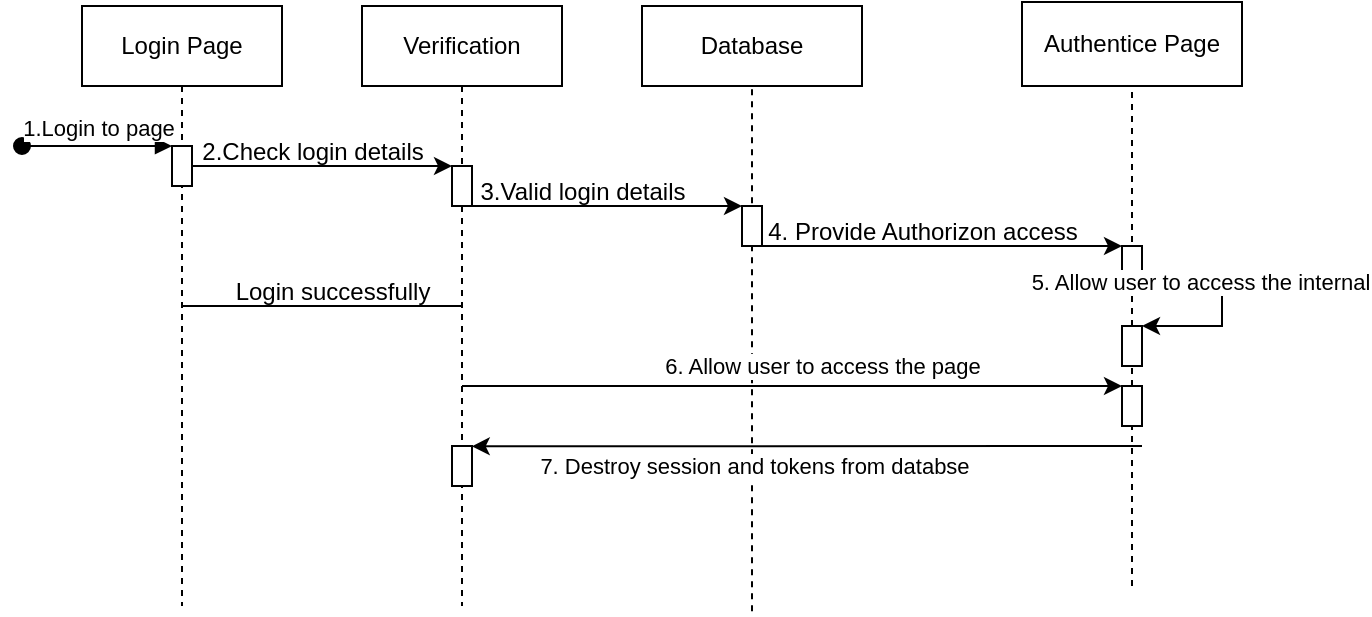 <mxfile version="22.1.11" type="device">
  <diagram name="Page-1" id="2YBvvXClWsGukQMizWep">
    <mxGraphModel dx="518" dy="303" grid="1" gridSize="10" guides="1" tooltips="1" connect="1" arrows="1" fold="1" page="1" pageScale="1" pageWidth="850" pageHeight="1100" math="0" shadow="0">
      <root>
        <mxCell id="0" />
        <mxCell id="1" parent="0" />
        <mxCell id="aM9ryv3xv72pqoxQDRHE-1" value="Login Page" style="shape=umlLifeline;perimeter=lifelinePerimeter;whiteSpace=wrap;html=1;container=0;dropTarget=0;collapsible=0;recursiveResize=0;outlineConnect=0;portConstraint=eastwest;newEdgeStyle={&quot;edgeStyle&quot;:&quot;elbowEdgeStyle&quot;,&quot;elbow&quot;:&quot;vertical&quot;,&quot;curved&quot;:0,&quot;rounded&quot;:0};" parent="1" vertex="1">
          <mxGeometry x="40" y="40" width="100" height="300" as="geometry" />
        </mxCell>
        <mxCell id="aM9ryv3xv72pqoxQDRHE-2" value="" style="html=1;points=[];perimeter=orthogonalPerimeter;outlineConnect=0;targetShapes=umlLifeline;portConstraint=eastwest;newEdgeStyle={&quot;edgeStyle&quot;:&quot;elbowEdgeStyle&quot;,&quot;elbow&quot;:&quot;vertical&quot;,&quot;curved&quot;:0,&quot;rounded&quot;:0};" parent="aM9ryv3xv72pqoxQDRHE-1" vertex="1">
          <mxGeometry x="45" y="70" width="10" height="20" as="geometry" />
        </mxCell>
        <mxCell id="aM9ryv3xv72pqoxQDRHE-3" value="1.Login to page" style="html=1;verticalAlign=bottom;startArrow=oval;endArrow=block;startSize=8;edgeStyle=elbowEdgeStyle;elbow=vertical;curved=0;rounded=0;" parent="aM9ryv3xv72pqoxQDRHE-1" target="aM9ryv3xv72pqoxQDRHE-2" edge="1">
          <mxGeometry relative="1" as="geometry">
            <mxPoint x="-30" y="70" as="sourcePoint" />
          </mxGeometry>
        </mxCell>
        <mxCell id="aM9ryv3xv72pqoxQDRHE-5" value="Verification" style="shape=umlLifeline;perimeter=lifelinePerimeter;whiteSpace=wrap;html=1;container=0;dropTarget=0;collapsible=0;recursiveResize=0;outlineConnect=0;portConstraint=eastwest;newEdgeStyle={&quot;edgeStyle&quot;:&quot;elbowEdgeStyle&quot;,&quot;elbow&quot;:&quot;vertical&quot;,&quot;curved&quot;:0,&quot;rounded&quot;:0};" parent="1" vertex="1">
          <mxGeometry x="180" y="40" width="100" height="300" as="geometry" />
        </mxCell>
        <mxCell id="aM9ryv3xv72pqoxQDRHE-6" value="" style="html=1;points=[];perimeter=orthogonalPerimeter;outlineConnect=0;targetShapes=umlLifeline;portConstraint=eastwest;newEdgeStyle={&quot;edgeStyle&quot;:&quot;elbowEdgeStyle&quot;,&quot;elbow&quot;:&quot;vertical&quot;,&quot;curved&quot;:0,&quot;rounded&quot;:0};" parent="aM9ryv3xv72pqoxQDRHE-5" vertex="1">
          <mxGeometry x="45" y="80" width="10" height="20" as="geometry" />
        </mxCell>
        <mxCell id="tSn1RovcQI7UqiwfwdOJ-22" value="" style="html=1;points=[];perimeter=orthogonalPerimeter;outlineConnect=0;targetShapes=umlLifeline;portConstraint=eastwest;newEdgeStyle={&quot;edgeStyle&quot;:&quot;elbowEdgeStyle&quot;,&quot;elbow&quot;:&quot;vertical&quot;,&quot;curved&quot;:0,&quot;rounded&quot;:0};" vertex="1" parent="aM9ryv3xv72pqoxQDRHE-5">
          <mxGeometry x="45" y="220" width="10" height="20" as="geometry" />
        </mxCell>
        <mxCell id="tSn1RovcQI7UqiwfwdOJ-1" value="" style="endArrow=classic;html=1;rounded=0;" edge="1" parent="1" source="aM9ryv3xv72pqoxQDRHE-2" target="aM9ryv3xv72pqoxQDRHE-6">
          <mxGeometry width="50" height="50" relative="1" as="geometry">
            <mxPoint x="290" y="280" as="sourcePoint" />
            <mxPoint x="340" y="230" as="targetPoint" />
          </mxGeometry>
        </mxCell>
        <mxCell id="tSn1RovcQI7UqiwfwdOJ-2" value="2.Check login details" style="text;html=1;align=center;verticalAlign=middle;resizable=0;points=[];autosize=1;strokeColor=none;fillColor=none;" vertex="1" parent="1">
          <mxGeometry x="90" y="98" width="130" height="30" as="geometry" />
        </mxCell>
        <mxCell id="tSn1RovcQI7UqiwfwdOJ-3" value="Database" style="rounded=0;whiteSpace=wrap;html=1;" vertex="1" parent="1">
          <mxGeometry x="320" y="40" width="110" height="40" as="geometry" />
        </mxCell>
        <mxCell id="tSn1RovcQI7UqiwfwdOJ-4" value="" style="endArrow=none;dashed=1;html=1;rounded=0;entryX=0.5;entryY=1;entryDx=0;entryDy=0;" edge="1" parent="1" target="tSn1RovcQI7UqiwfwdOJ-3">
          <mxGeometry width="50" height="50" relative="1" as="geometry">
            <mxPoint x="375" y="342.667" as="sourcePoint" />
            <mxPoint x="340" y="60" as="targetPoint" />
          </mxGeometry>
        </mxCell>
        <mxCell id="tSn1RovcQI7UqiwfwdOJ-5" value="" style="html=1;points=[];perimeter=orthogonalPerimeter;outlineConnect=0;targetShapes=umlLifeline;portConstraint=eastwest;newEdgeStyle={&quot;edgeStyle&quot;:&quot;elbowEdgeStyle&quot;,&quot;elbow&quot;:&quot;vertical&quot;,&quot;curved&quot;:0,&quot;rounded&quot;:0};" vertex="1" parent="1">
          <mxGeometry x="370" y="140" width="10" height="20" as="geometry" />
        </mxCell>
        <mxCell id="tSn1RovcQI7UqiwfwdOJ-7" value="" style="endArrow=classic;html=1;rounded=0;" edge="1" parent="1" source="aM9ryv3xv72pqoxQDRHE-6" target="tSn1RovcQI7UqiwfwdOJ-5">
          <mxGeometry width="50" height="50" relative="1" as="geometry">
            <mxPoint x="290" y="180" as="sourcePoint" />
            <mxPoint x="340" y="130" as="targetPoint" />
          </mxGeometry>
        </mxCell>
        <mxCell id="tSn1RovcQI7UqiwfwdOJ-8" value="3.Valid login details" style="text;html=1;align=center;verticalAlign=middle;resizable=0;points=[];autosize=1;strokeColor=none;fillColor=none;" vertex="1" parent="1">
          <mxGeometry x="225" y="118" width="130" height="30" as="geometry" />
        </mxCell>
        <mxCell id="tSn1RovcQI7UqiwfwdOJ-9" value="Authentice Page" style="rounded=0;whiteSpace=wrap;html=1;" vertex="1" parent="1">
          <mxGeometry x="510" y="38" width="110" height="42" as="geometry" />
        </mxCell>
        <mxCell id="tSn1RovcQI7UqiwfwdOJ-10" value="" style="endArrow=none;dashed=1;html=1;rounded=0;entryX=0.5;entryY=1;entryDx=0;entryDy=0;" edge="1" parent="1" source="tSn1RovcQI7UqiwfwdOJ-14" target="tSn1RovcQI7UqiwfwdOJ-9">
          <mxGeometry width="50" height="50" relative="1" as="geometry">
            <mxPoint x="565" y="330" as="sourcePoint" />
            <mxPoint x="340" y="130" as="targetPoint" />
          </mxGeometry>
        </mxCell>
        <mxCell id="tSn1RovcQI7UqiwfwdOJ-11" value="" style="html=1;points=[];perimeter=orthogonalPerimeter;outlineConnect=0;targetShapes=umlLifeline;portConstraint=eastwest;newEdgeStyle={&quot;edgeStyle&quot;:&quot;elbowEdgeStyle&quot;,&quot;elbow&quot;:&quot;vertical&quot;,&quot;curved&quot;:0,&quot;rounded&quot;:0};" vertex="1" parent="1">
          <mxGeometry x="560" y="160" width="10" height="20" as="geometry" />
        </mxCell>
        <mxCell id="tSn1RovcQI7UqiwfwdOJ-12" value="" style="endArrow=classic;html=1;rounded=0;" edge="1" parent="1" source="tSn1RovcQI7UqiwfwdOJ-5" target="tSn1RovcQI7UqiwfwdOJ-11">
          <mxGeometry width="50" height="50" relative="1" as="geometry">
            <mxPoint x="290" y="180" as="sourcePoint" />
            <mxPoint x="340" y="130" as="targetPoint" />
          </mxGeometry>
        </mxCell>
        <mxCell id="tSn1RovcQI7UqiwfwdOJ-13" value="4. Provide Authorizon access" style="text;html=1;align=center;verticalAlign=middle;resizable=0;points=[];autosize=1;strokeColor=none;fillColor=none;" vertex="1" parent="1">
          <mxGeometry x="370" y="138" width="180" height="30" as="geometry" />
        </mxCell>
        <mxCell id="tSn1RovcQI7UqiwfwdOJ-15" value="" style="endArrow=none;dashed=1;html=1;rounded=0;entryX=0.5;entryY=1;entryDx=0;entryDy=0;" edge="1" parent="1" source="tSn1RovcQI7UqiwfwdOJ-19" target="tSn1RovcQI7UqiwfwdOJ-14">
          <mxGeometry width="50" height="50" relative="1" as="geometry">
            <mxPoint x="565" y="330" as="sourcePoint" />
            <mxPoint x="565" y="80" as="targetPoint" />
          </mxGeometry>
        </mxCell>
        <mxCell id="tSn1RovcQI7UqiwfwdOJ-14" value="" style="html=1;points=[];perimeter=orthogonalPerimeter;outlineConnect=0;targetShapes=umlLifeline;portConstraint=eastwest;newEdgeStyle={&quot;edgeStyle&quot;:&quot;elbowEdgeStyle&quot;,&quot;elbow&quot;:&quot;vertical&quot;,&quot;curved&quot;:0,&quot;rounded&quot;:0};" vertex="1" parent="1">
          <mxGeometry x="560" y="200" width="10" height="20" as="geometry" />
        </mxCell>
        <mxCell id="tSn1RovcQI7UqiwfwdOJ-16" value="" style="endArrow=classic;html=1;rounded=0;" edge="1" parent="1" source="tSn1RovcQI7UqiwfwdOJ-11" target="tSn1RovcQI7UqiwfwdOJ-14">
          <mxGeometry width="50" height="50" relative="1" as="geometry">
            <mxPoint x="290" y="180" as="sourcePoint" />
            <mxPoint x="340" y="130" as="targetPoint" />
            <Array as="points">
              <mxPoint x="610" y="180" />
              <mxPoint x="610" y="200" />
            </Array>
          </mxGeometry>
        </mxCell>
        <mxCell id="tSn1RovcQI7UqiwfwdOJ-17" value="5. Allow user to access the internal" style="edgeLabel;html=1;align=center;verticalAlign=middle;resizable=0;points=[];" vertex="1" connectable="0" parent="tSn1RovcQI7UqiwfwdOJ-16">
          <mxGeometry x="-0.42" y="2" relative="1" as="geometry">
            <mxPoint as="offset" />
          </mxGeometry>
        </mxCell>
        <mxCell id="tSn1RovcQI7UqiwfwdOJ-18" value="" style="endArrow=classic;html=1;rounded=0;" edge="1" parent="1" source="aM9ryv3xv72pqoxQDRHE-5" target="tSn1RovcQI7UqiwfwdOJ-19">
          <mxGeometry width="50" height="50" relative="1" as="geometry">
            <mxPoint x="310" y="180" as="sourcePoint" />
            <mxPoint x="490" y="220" as="targetPoint" />
          </mxGeometry>
        </mxCell>
        <mxCell id="tSn1RovcQI7UqiwfwdOJ-21" value="6. Allow user to access the page" style="edgeLabel;html=1;align=center;verticalAlign=middle;resizable=0;points=[];" vertex="1" connectable="0" parent="tSn1RovcQI7UqiwfwdOJ-18">
          <mxGeometry x="0.115" y="2" relative="1" as="geometry">
            <mxPoint x="-4" y="-8" as="offset" />
          </mxGeometry>
        </mxCell>
        <mxCell id="tSn1RovcQI7UqiwfwdOJ-20" value="" style="endArrow=none;dashed=1;html=1;rounded=0;entryX=0.5;entryY=1;entryDx=0;entryDy=0;" edge="1" parent="1" target="tSn1RovcQI7UqiwfwdOJ-19">
          <mxGeometry width="50" height="50" relative="1" as="geometry">
            <mxPoint x="565" y="330" as="sourcePoint" />
            <mxPoint x="565" y="220" as="targetPoint" />
          </mxGeometry>
        </mxCell>
        <mxCell id="tSn1RovcQI7UqiwfwdOJ-19" value="" style="html=1;points=[];perimeter=orthogonalPerimeter;outlineConnect=0;targetShapes=umlLifeline;portConstraint=eastwest;newEdgeStyle={&quot;edgeStyle&quot;:&quot;elbowEdgeStyle&quot;,&quot;elbow&quot;:&quot;vertical&quot;,&quot;curved&quot;:0,&quot;rounded&quot;:0};" vertex="1" parent="1">
          <mxGeometry x="560" y="230" width="10" height="20" as="geometry" />
        </mxCell>
        <mxCell id="tSn1RovcQI7UqiwfwdOJ-24" value="" style="endArrow=classic;html=1;rounded=0;entryX=0.987;entryY=0.008;entryDx=0;entryDy=0;entryPerimeter=0;" edge="1" parent="1" target="tSn1RovcQI7UqiwfwdOJ-22">
          <mxGeometry width="50" height="50" relative="1" as="geometry">
            <mxPoint x="570" y="260" as="sourcePoint" />
            <mxPoint x="560" y="180" as="targetPoint" />
          </mxGeometry>
        </mxCell>
        <mxCell id="tSn1RovcQI7UqiwfwdOJ-25" value="7. Destroy session and tokens from databse" style="edgeLabel;html=1;align=center;verticalAlign=middle;resizable=0;points=[];" vertex="1" connectable="0" parent="tSn1RovcQI7UqiwfwdOJ-24">
          <mxGeometry x="0.256" y="-1" relative="1" as="geometry">
            <mxPoint x="16" y="11" as="offset" />
          </mxGeometry>
        </mxCell>
        <mxCell id="tSn1RovcQI7UqiwfwdOJ-26" value="" style="endArrow=none;html=1;rounded=0;" edge="1" parent="1" source="aM9ryv3xv72pqoxQDRHE-1" target="aM9ryv3xv72pqoxQDRHE-5">
          <mxGeometry width="50" height="50" relative="1" as="geometry">
            <mxPoint x="210" y="370" as="sourcePoint" />
            <mxPoint x="260" y="320" as="targetPoint" />
          </mxGeometry>
        </mxCell>
        <mxCell id="tSn1RovcQI7UqiwfwdOJ-27" value="Login successfully" style="text;html=1;align=center;verticalAlign=middle;resizable=0;points=[];autosize=1;strokeColor=none;fillColor=none;" vertex="1" parent="1">
          <mxGeometry x="105" y="168" width="120" height="30" as="geometry" />
        </mxCell>
      </root>
    </mxGraphModel>
  </diagram>
</mxfile>
